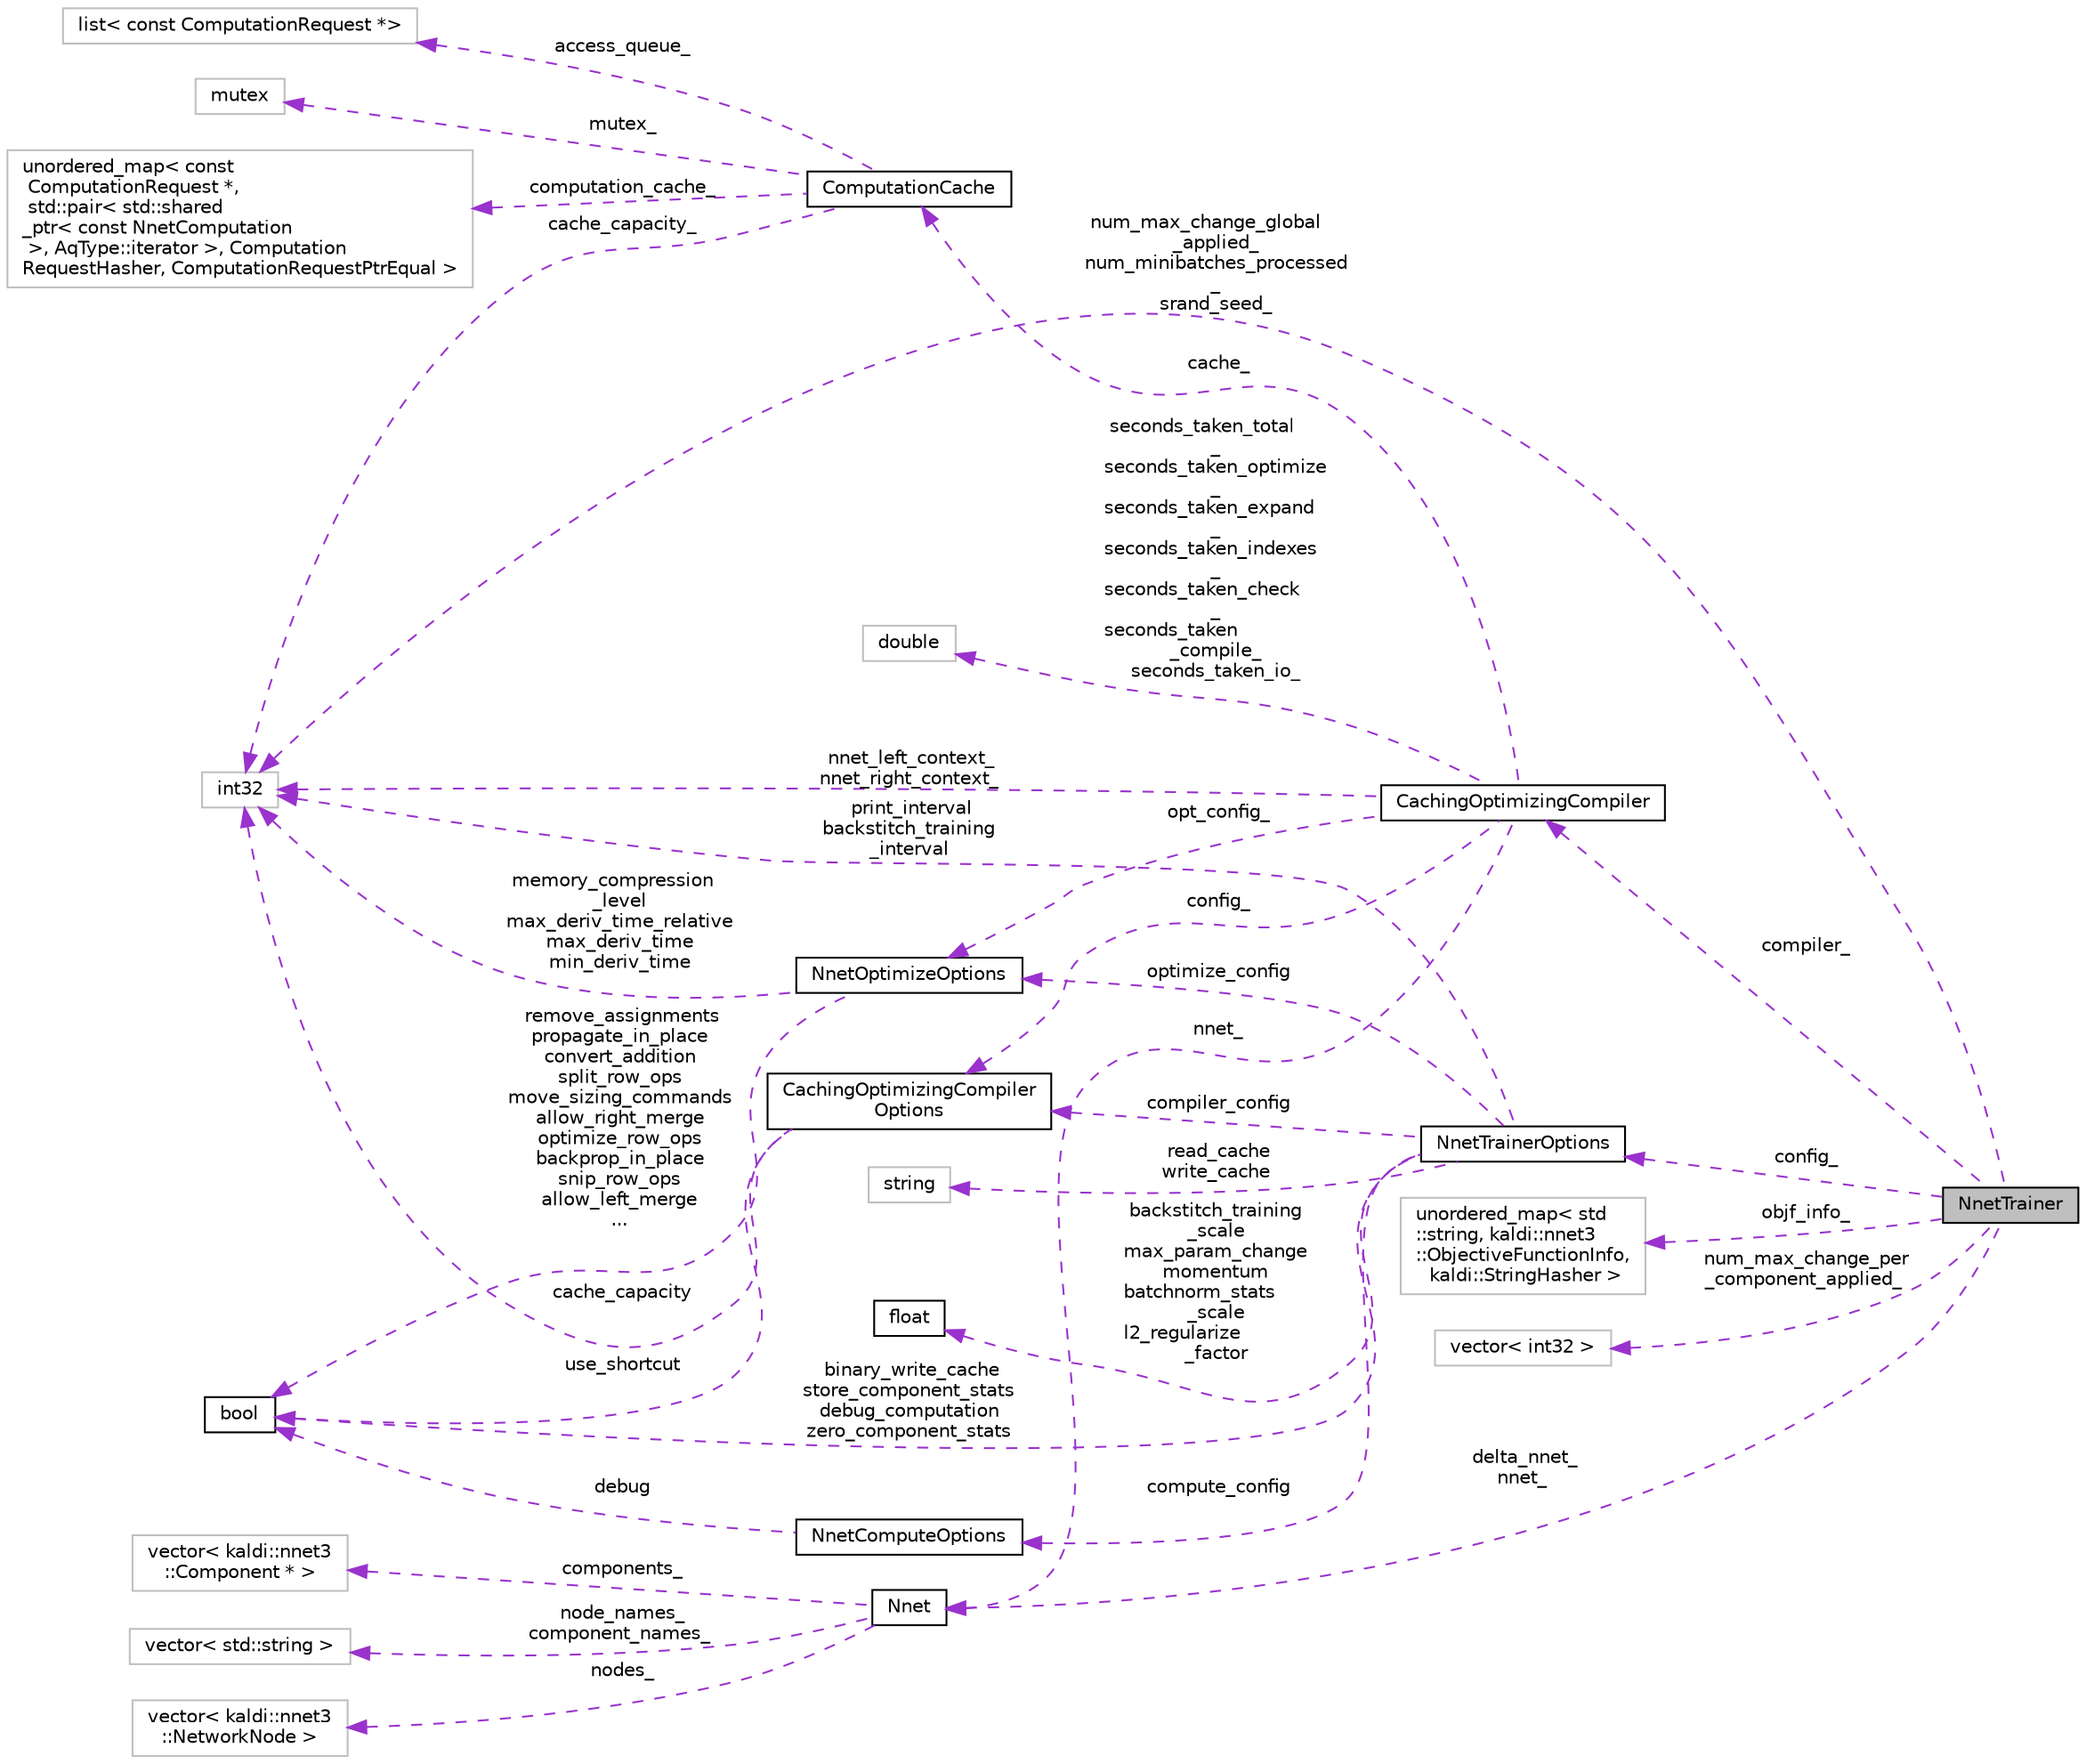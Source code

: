digraph "NnetTrainer"
{
  edge [fontname="Helvetica",fontsize="10",labelfontname="Helvetica",labelfontsize="10"];
  node [fontname="Helvetica",fontsize="10",shape=record];
  rankdir="LR";
  Node1 [label="NnetTrainer",height=0.2,width=0.4,color="black", fillcolor="grey75", style="filled", fontcolor="black"];
  Node2 -> Node1 [dir="back",color="darkorchid3",fontsize="10",style="dashed",label=" compiler_" ,fontname="Helvetica"];
  Node2 [label="CachingOptimizingCompiler",height=0.2,width=0.4,color="black", fillcolor="white", style="filled",URL="$classkaldi_1_1nnet3_1_1CachingOptimizingCompiler.html",tooltip="This class enables you to do the compilation and optimization in one call, and also ensures that if t..."];
  Node3 -> Node2 [dir="back",color="darkorchid3",fontsize="10",style="dashed",label=" seconds_taken_total\l_\nseconds_taken_optimize\l_\nseconds_taken_expand\l_\nseconds_taken_indexes\l_\nseconds_taken_check\l_\nseconds_taken\l_compile_\nseconds_taken_io_" ,fontname="Helvetica"];
  Node3 [label="double",height=0.2,width=0.4,color="grey75", fillcolor="white", style="filled"];
  Node4 -> Node2 [dir="back",color="darkorchid3",fontsize="10",style="dashed",label=" cache_" ,fontname="Helvetica"];
  Node4 [label="ComputationCache",height=0.2,width=0.4,color="black", fillcolor="white", style="filled",URL="$classkaldi_1_1nnet3_1_1ComputationCache.html",tooltip="Class ComputationCache is used inside class CachingOptimizingCompiler to cache previously computed co..."];
  Node5 -> Node4 [dir="back",color="darkorchid3",fontsize="10",style="dashed",label=" mutex_" ,fontname="Helvetica"];
  Node5 [label="mutex",height=0.2,width=0.4,color="grey75", fillcolor="white", style="filled"];
  Node6 -> Node4 [dir="back",color="darkorchid3",fontsize="10",style="dashed",label=" computation_cache_" ,fontname="Helvetica"];
  Node6 [label="unordered_map\< const\l ComputationRequest *,\l std::pair\< std::shared\l_ptr\< const NnetComputation\l \>, AqType::iterator \>, Computation\lRequestHasher, ComputationRequestPtrEqual \>",height=0.2,width=0.4,color="grey75", fillcolor="white", style="filled"];
  Node7 -> Node4 [dir="back",color="darkorchid3",fontsize="10",style="dashed",label=" access_queue_" ,fontname="Helvetica"];
  Node7 [label="list\< const ComputationRequest *\>",height=0.2,width=0.4,color="grey75", fillcolor="white", style="filled"];
  Node8 -> Node4 [dir="back",color="darkorchid3",fontsize="10",style="dashed",label=" cache_capacity_" ,fontname="Helvetica"];
  Node8 [label="int32",height=0.2,width=0.4,color="grey75", fillcolor="white", style="filled"];
  Node9 -> Node2 [dir="back",color="darkorchid3",fontsize="10",style="dashed",label=" config_" ,fontname="Helvetica"];
  Node9 [label="CachingOptimizingCompiler\lOptions",height=0.2,width=0.4,color="black", fillcolor="white", style="filled",URL="$structkaldi_1_1nnet3_1_1CachingOptimizingCompilerOptions.html"];
  Node10 -> Node9 [dir="back",color="darkorchid3",fontsize="10",style="dashed",label=" use_shortcut" ,fontname="Helvetica"];
  Node10 [label="bool",height=0.2,width=0.4,color="black", fillcolor="white", style="filled",URL="$classbool.html"];
  Node8 -> Node9 [dir="back",color="darkorchid3",fontsize="10",style="dashed",label=" cache_capacity" ,fontname="Helvetica"];
  Node11 -> Node2 [dir="back",color="darkorchid3",fontsize="10",style="dashed",label=" opt_config_" ,fontname="Helvetica"];
  Node11 [label="NnetOptimizeOptions",height=0.2,width=0.4,color="black", fillcolor="white", style="filled",URL="$structkaldi_1_1nnet3_1_1NnetOptimizeOptions.html"];
  Node10 -> Node11 [dir="back",color="darkorchid3",fontsize="10",style="dashed",label=" remove_assignments\npropagate_in_place\nconvert_addition\nsplit_row_ops\nmove_sizing_commands\nallow_right_merge\noptimize_row_ops\nbackprop_in_place\nsnip_row_ops\nallow_left_merge\n..." ,fontname="Helvetica"];
  Node8 -> Node11 [dir="back",color="darkorchid3",fontsize="10",style="dashed",label=" memory_compression\l_level\nmax_deriv_time_relative\nmax_deriv_time\nmin_deriv_time" ,fontname="Helvetica"];
  Node12 -> Node2 [dir="back",color="darkorchid3",fontsize="10",style="dashed",label=" nnet_" ,fontname="Helvetica"];
  Node12 [label="Nnet",height=0.2,width=0.4,color="black", fillcolor="white", style="filled",URL="$classkaldi_1_1nnet3_1_1Nnet.html"];
  Node13 -> Node12 [dir="back",color="darkorchid3",fontsize="10",style="dashed",label=" node_names_\ncomponent_names_" ,fontname="Helvetica"];
  Node13 [label="vector\< std::string \>",height=0.2,width=0.4,color="grey75", fillcolor="white", style="filled"];
  Node14 -> Node12 [dir="back",color="darkorchid3",fontsize="10",style="dashed",label=" nodes_" ,fontname="Helvetica"];
  Node14 [label="vector\< kaldi::nnet3\l::NetworkNode \>",height=0.2,width=0.4,color="grey75", fillcolor="white", style="filled"];
  Node15 -> Node12 [dir="back",color="darkorchid3",fontsize="10",style="dashed",label=" components_" ,fontname="Helvetica"];
  Node15 [label="vector\< kaldi::nnet3\l::Component * \>",height=0.2,width=0.4,color="grey75", fillcolor="white", style="filled"];
  Node8 -> Node2 [dir="back",color="darkorchid3",fontsize="10",style="dashed",label=" nnet_left_context_\nnnet_right_context_" ,fontname="Helvetica"];
  Node16 -> Node1 [dir="back",color="darkorchid3",fontsize="10",style="dashed",label=" objf_info_" ,fontname="Helvetica"];
  Node16 [label="unordered_map\< std\l::string, kaldi::nnet3\l::ObjectiveFunctionInfo,\l kaldi::StringHasher \>",height=0.2,width=0.4,color="grey75", fillcolor="white", style="filled"];
  Node17 -> Node1 [dir="back",color="darkorchid3",fontsize="10",style="dashed",label=" num_max_change_per\l_component_applied_" ,fontname="Helvetica"];
  Node17 [label="vector\< int32 \>",height=0.2,width=0.4,color="grey75", fillcolor="white", style="filled"];
  Node18 -> Node1 [dir="back",color="darkorchid3",fontsize="10",style="dashed",label=" config_" ,fontname="Helvetica"];
  Node18 [label="NnetTrainerOptions",height=0.2,width=0.4,color="black", fillcolor="white", style="filled",URL="$structkaldi_1_1nnet3_1_1NnetTrainerOptions.html"];
  Node19 -> Node18 [dir="back",color="darkorchid3",fontsize="10",style="dashed",label=" compute_config" ,fontname="Helvetica"];
  Node19 [label="NnetComputeOptions",height=0.2,width=0.4,color="black", fillcolor="white", style="filled",URL="$structkaldi_1_1nnet3_1_1NnetComputeOptions.html"];
  Node10 -> Node19 [dir="back",color="darkorchid3",fontsize="10",style="dashed",label=" debug" ,fontname="Helvetica"];
  Node20 -> Node18 [dir="back",color="darkorchid3",fontsize="10",style="dashed",label=" backstitch_training\l_scale\nmax_param_change\nmomentum\nbatchnorm_stats\l_scale\nl2_regularize\l_factor" ,fontname="Helvetica"];
  Node20 [label="float",height=0.2,width=0.4,color="black", fillcolor="white", style="filled",URL="$classfloat.html"];
  Node21 -> Node18 [dir="back",color="darkorchid3",fontsize="10",style="dashed",label=" read_cache\nwrite_cache" ,fontname="Helvetica"];
  Node21 [label="string",height=0.2,width=0.4,color="grey75", fillcolor="white", style="filled"];
  Node10 -> Node18 [dir="back",color="darkorchid3",fontsize="10",style="dashed",label=" binary_write_cache\nstore_component_stats\ndebug_computation\nzero_component_stats" ,fontname="Helvetica"];
  Node9 -> Node18 [dir="back",color="darkorchid3",fontsize="10",style="dashed",label=" compiler_config" ,fontname="Helvetica"];
  Node11 -> Node18 [dir="back",color="darkorchid3",fontsize="10",style="dashed",label=" optimize_config" ,fontname="Helvetica"];
  Node8 -> Node18 [dir="back",color="darkorchid3",fontsize="10",style="dashed",label=" print_interval\nbackstitch_training\l_interval" ,fontname="Helvetica"];
  Node12 -> Node1 [dir="back",color="darkorchid3",fontsize="10",style="dashed",label=" delta_nnet_\nnnet_" ,fontname="Helvetica"];
  Node8 -> Node1 [dir="back",color="darkorchid3",fontsize="10",style="dashed",label=" num_max_change_global\l_applied_\nnum_minibatches_processed\l_\nsrand_seed_" ,fontname="Helvetica"];
}
